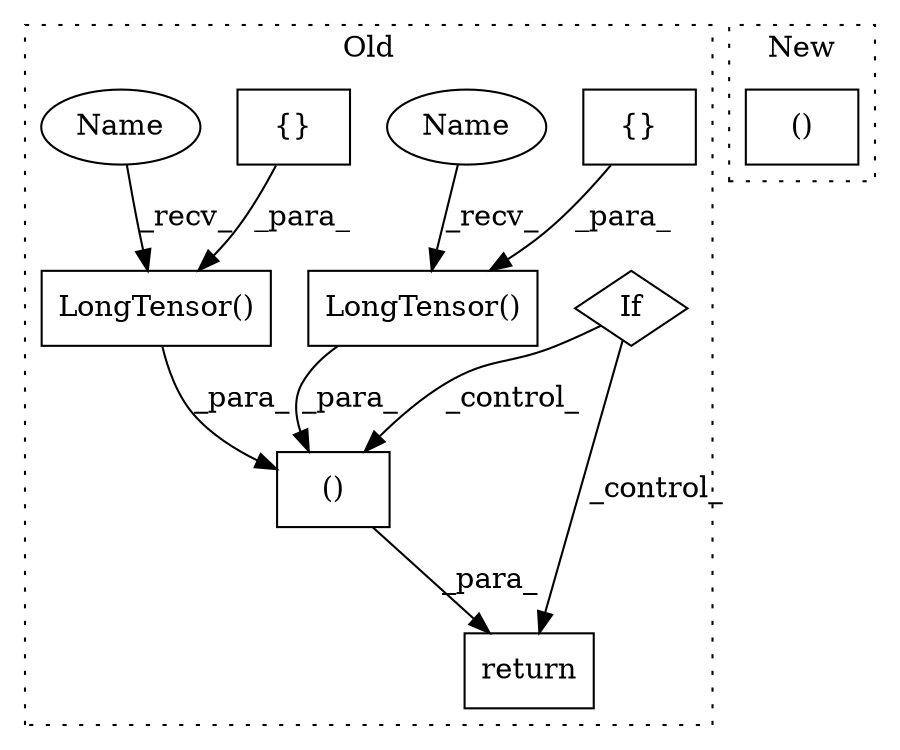 digraph G {
subgraph cluster0 {
1 [label="LongTensor()" a="75" s="895,941" l="17,1" shape="box"];
3 [label="LongTensor()" a="75" s="712,758" l="17,1" shape="box"];
4 [label="()" a="54" s="1083" l="37" shape="box"];
5 [label="If" a="96" s="967" l="3" shape="diamond"];
6 [label="{}" a="59" s="912,940" l="1,0" shape="box"];
7 [label="return" a="93" s="1072" l="7" shape="box"];
8 [label="{}" a="59" s="729,757" l="1,0" shape="box"];
9 [label="Name" a="87" s="895" l="5" shape="ellipse"];
10 [label="Name" a="87" s="712" l="5" shape="ellipse"];
label = "Old";
style="dotted";
}
subgraph cluster1 {
2 [label="()" a="54" s="797" l="4" shape="box"];
label = "New";
style="dotted";
}
1 -> 4 [label="_para_"];
3 -> 4 [label="_para_"];
4 -> 7 [label="_para_"];
5 -> 4 [label="_control_"];
5 -> 7 [label="_control_"];
6 -> 1 [label="_para_"];
8 -> 3 [label="_para_"];
9 -> 1 [label="_recv_"];
10 -> 3 [label="_recv_"];
}